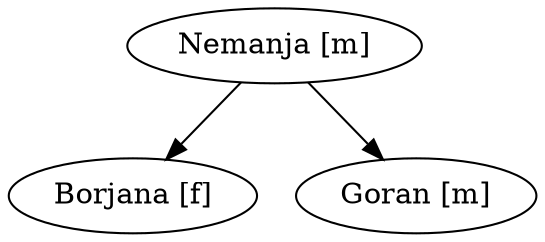 digraph FamilyTree
{
  "Borjana [f]";
  "Goran [m]";
  "Nemanja [m]" -> "Borjana [f]";
  "Nemanja [m]" -> "Goran [m]";
}
